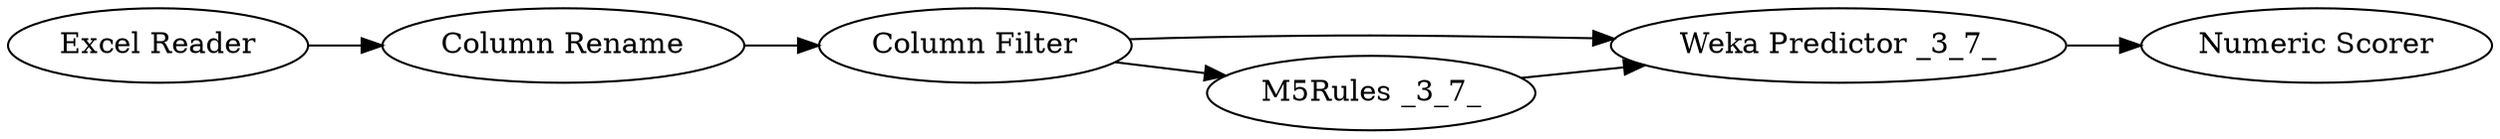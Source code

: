 digraph {
	404 -> 397
	408 -> 404
	406 -> 407
	397 -> 405
	397 -> 406
	405 -> 406
	408 [label="Excel Reader"]
	405 [label="M5Rules _3_7_"]
	397 [label="Column Filter"]
	407 [label="Numeric Scorer"]
	406 [label="Weka Predictor _3_7_"]
	404 [label="Column Rename"]
	rankdir=LR
}
